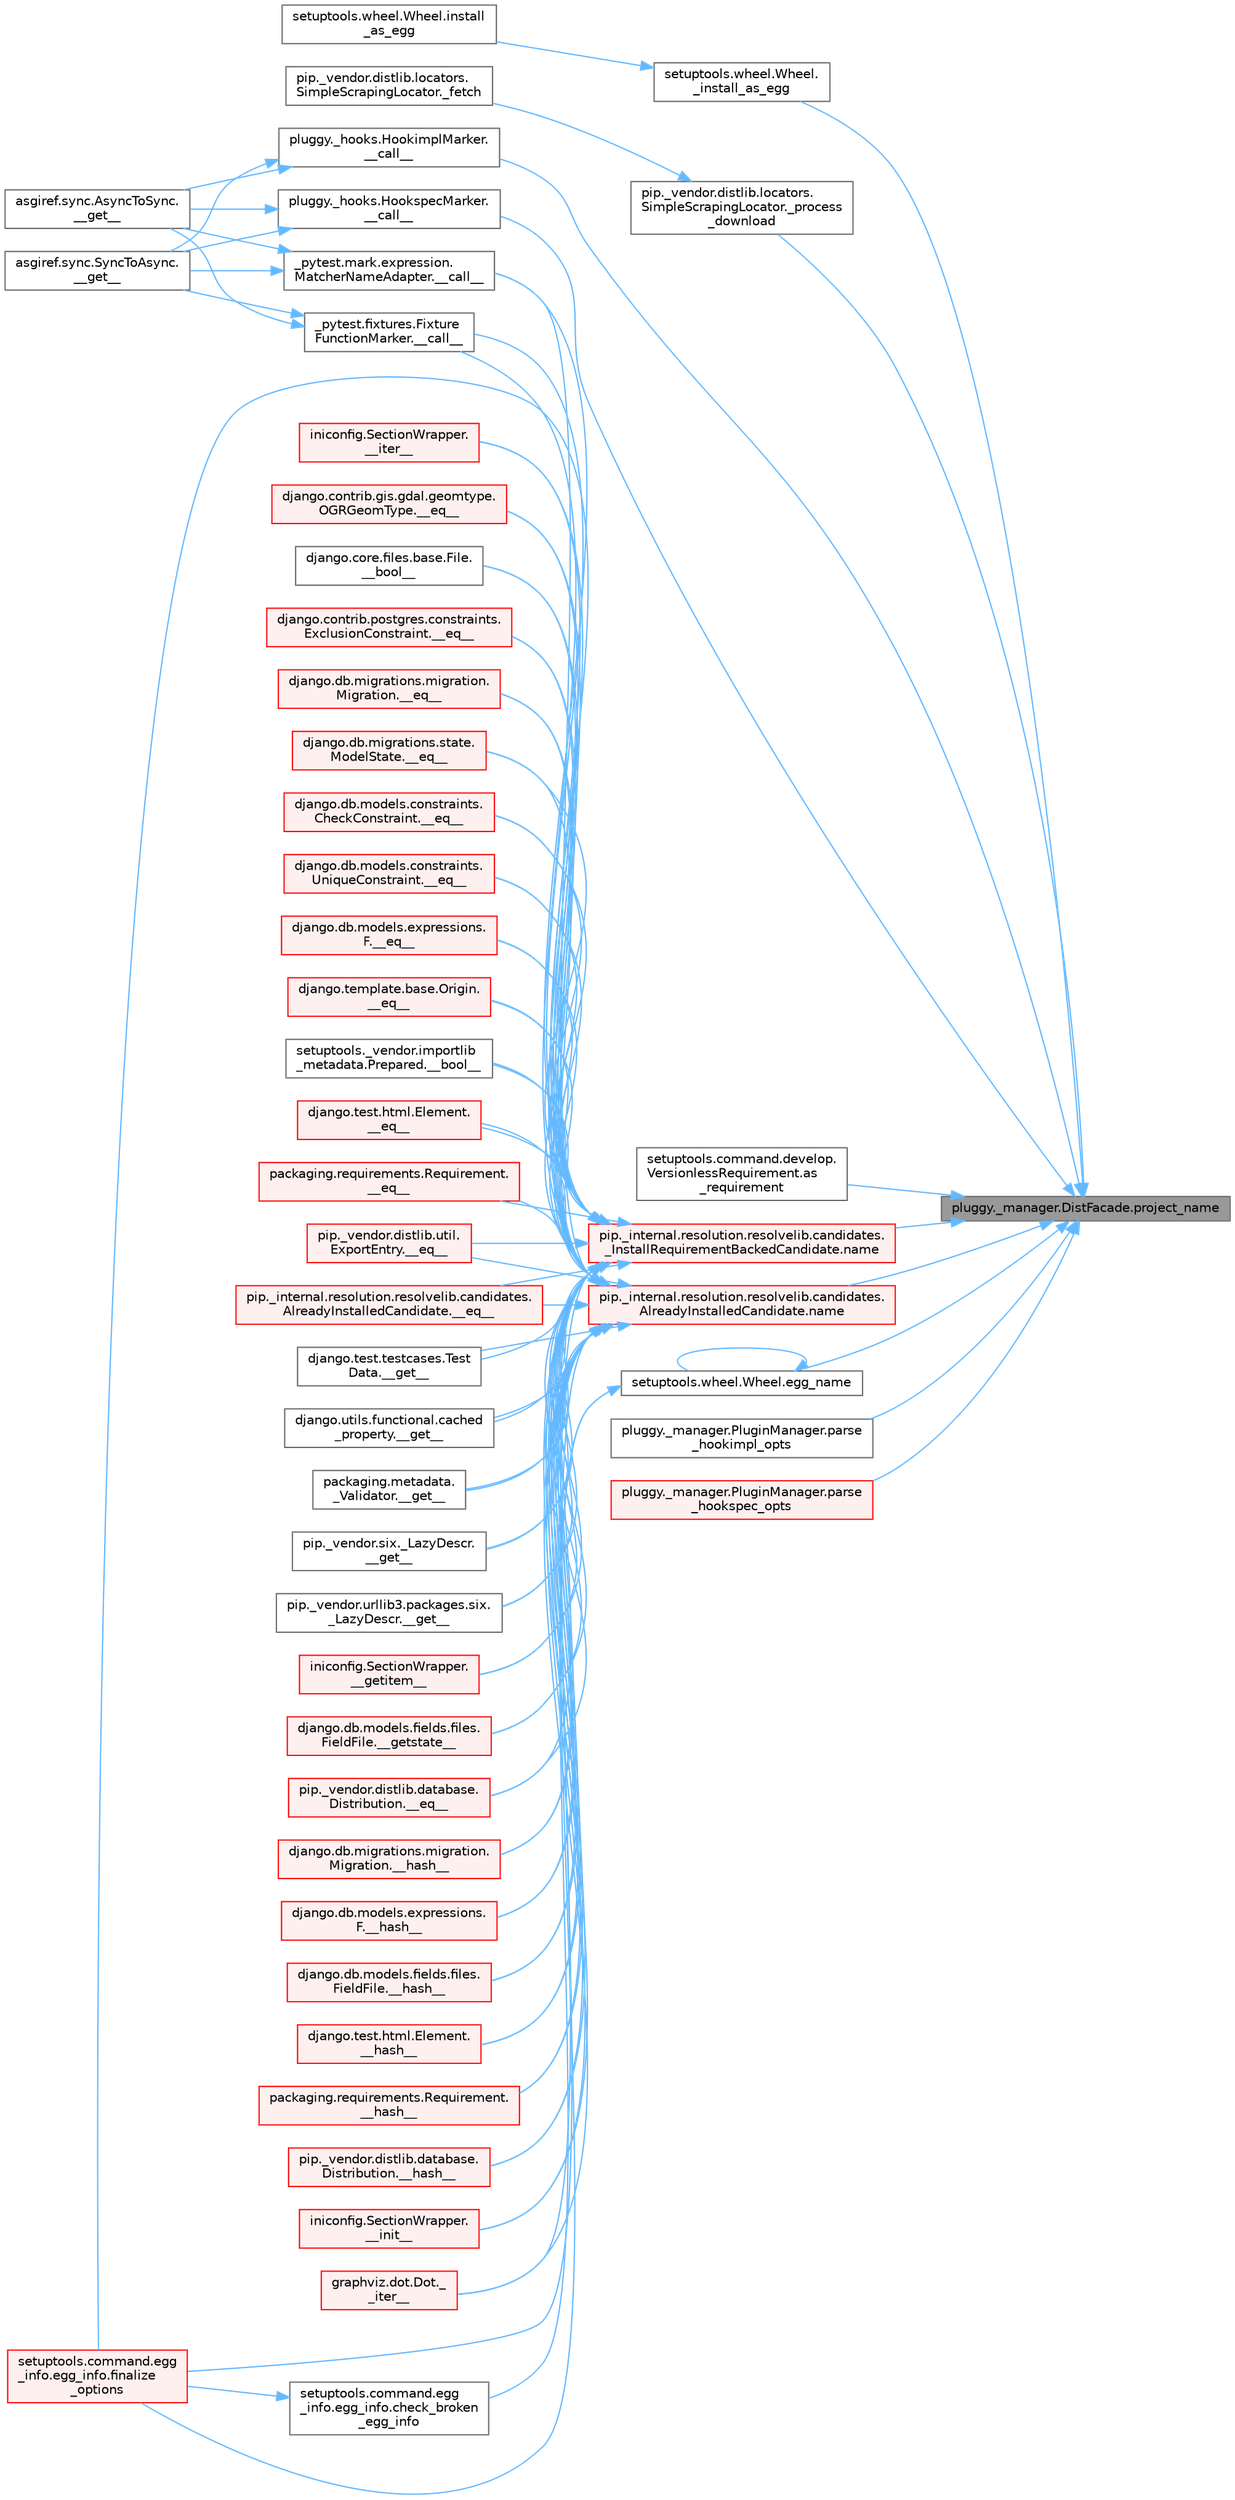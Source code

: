 digraph "pluggy._manager.DistFacade.project_name"
{
 // LATEX_PDF_SIZE
  bgcolor="transparent";
  edge [fontname=Helvetica,fontsize=10,labelfontname=Helvetica,labelfontsize=10];
  node [fontname=Helvetica,fontsize=10,shape=box,height=0.2,width=0.4];
  rankdir="RL";
  Node1 [id="Node000001",label="pluggy._manager.DistFacade.project_name",height=0.2,width=0.4,color="gray40", fillcolor="grey60", style="filled", fontcolor="black",tooltip=" "];
  Node1 -> Node2 [id="edge1_Node000001_Node000002",dir="back",color="steelblue1",style="solid",tooltip=" "];
  Node2 [id="Node000002",label="pluggy._hooks.HookimplMarker.\l__call__",height=0.2,width=0.4,color="grey40", fillcolor="white", style="filled",URL="$classpluggy_1_1__hooks_1_1_hookimpl_marker.html#a309a7d24a8a0730dd0ad0eff00f28bc8",tooltip=" "];
  Node2 -> Node3 [id="edge2_Node000002_Node000003",dir="back",color="steelblue1",style="solid",tooltip=" "];
  Node3 [id="Node000003",label="asgiref.sync.AsyncToSync.\l__get__",height=0.2,width=0.4,color="grey40", fillcolor="white", style="filled",URL="$classasgiref_1_1sync_1_1_async_to_sync.html#a23e9ef7a73da98dad9e3f4e65846969b",tooltip=" "];
  Node2 -> Node4 [id="edge3_Node000002_Node000004",dir="back",color="steelblue1",style="solid",tooltip=" "];
  Node4 [id="Node000004",label="asgiref.sync.SyncToAsync.\l__get__",height=0.2,width=0.4,color="grey40", fillcolor="white", style="filled",URL="$classasgiref_1_1sync_1_1_sync_to_async.html#aebdfbe3f01079a529fd2f39810597381",tooltip=" "];
  Node1 -> Node5 [id="edge4_Node000001_Node000005",dir="back",color="steelblue1",style="solid",tooltip=" "];
  Node5 [id="Node000005",label="pluggy._hooks.HookspecMarker.\l__call__",height=0.2,width=0.4,color="grey40", fillcolor="white", style="filled",URL="$classpluggy_1_1__hooks_1_1_hookspec_marker.html#ac9c2d2f1865be030391a3cd42fbe651e",tooltip=" "];
  Node5 -> Node3 [id="edge5_Node000005_Node000003",dir="back",color="steelblue1",style="solid",tooltip=" "];
  Node5 -> Node4 [id="edge6_Node000005_Node000004",dir="back",color="steelblue1",style="solid",tooltip=" "];
  Node1 -> Node6 [id="edge7_Node000001_Node000006",dir="back",color="steelblue1",style="solid",tooltip=" "];
  Node6 [id="Node000006",label="setuptools.wheel.Wheel.\l_install_as_egg",height=0.2,width=0.4,color="grey40", fillcolor="white", style="filled",URL="$classsetuptools_1_1wheel_1_1_wheel.html#a90dcd30b57aed6e637f73721a1f89a52",tooltip=" "];
  Node6 -> Node7 [id="edge8_Node000006_Node000007",dir="back",color="steelblue1",style="solid",tooltip=" "];
  Node7 [id="Node000007",label="setuptools.wheel.Wheel.install\l_as_egg",height=0.2,width=0.4,color="grey40", fillcolor="white", style="filled",URL="$classsetuptools_1_1wheel_1_1_wheel.html#aad875e0355880e586d5ecefaa448171e",tooltip=" "];
  Node1 -> Node8 [id="edge9_Node000001_Node000008",dir="back",color="steelblue1",style="solid",tooltip=" "];
  Node8 [id="Node000008",label="pip._vendor.distlib.locators.\lSimpleScrapingLocator._process\l_download",height=0.2,width=0.4,color="grey40", fillcolor="white", style="filled",URL="$classpip_1_1__vendor_1_1distlib_1_1locators_1_1_simple_scraping_locator.html#a2f2b8e39784ce35599a3a27ae0af83cd",tooltip=" "];
  Node8 -> Node9 [id="edge10_Node000008_Node000009",dir="back",color="steelblue1",style="solid",tooltip=" "];
  Node9 [id="Node000009",label="pip._vendor.distlib.locators.\lSimpleScrapingLocator._fetch",height=0.2,width=0.4,color="grey40", fillcolor="white", style="filled",URL="$classpip_1_1__vendor_1_1distlib_1_1locators_1_1_simple_scraping_locator.html#a72156eb8243de03d8881db3caaa60b8c",tooltip=" "];
  Node1 -> Node10 [id="edge11_Node000001_Node000010",dir="back",color="steelblue1",style="solid",tooltip=" "];
  Node10 [id="Node000010",label="setuptools.command.develop.\lVersionlessRequirement.as\l_requirement",height=0.2,width=0.4,color="grey40", fillcolor="white", style="filled",URL="$classsetuptools_1_1command_1_1develop_1_1_versionless_requirement.html#a53b05b6e48d041eac4ec547f5831ceee",tooltip=" "];
  Node1 -> Node11 [id="edge12_Node000001_Node000011",dir="back",color="steelblue1",style="solid",tooltip=" "];
  Node11 [id="Node000011",label="setuptools.wheel.Wheel.egg_name",height=0.2,width=0.4,color="grey40", fillcolor="white", style="filled",URL="$classsetuptools_1_1wheel_1_1_wheel.html#ace57f96c61bc47f5ea2d223184a533f0",tooltip=" "];
  Node11 -> Node12 [id="edge13_Node000011_Node000012",dir="back",color="steelblue1",style="solid",tooltip=" "];
  Node12 [id="Node000012",label="setuptools.command.egg\l_info.egg_info.check_broken\l_egg_info",height=0.2,width=0.4,color="grey40", fillcolor="white", style="filled",URL="$classsetuptools_1_1command_1_1egg__info_1_1egg__info.html#aad1b7d50c9f80d38c06de4d19703a662",tooltip=" "];
  Node12 -> Node13 [id="edge14_Node000012_Node000013",dir="back",color="steelblue1",style="solid",tooltip=" "];
  Node13 [id="Node000013",label="setuptools.command.egg\l_info.egg_info.finalize\l_options",height=0.2,width=0.4,color="red", fillcolor="#FFF0F0", style="filled",URL="$classsetuptools_1_1command_1_1egg__info_1_1egg__info.html#a8974e1050e117968adb002e7607d4368",tooltip=" "];
  Node11 -> Node11 [id="edge15_Node000011_Node000011",dir="back",color="steelblue1",style="solid",tooltip=" "];
  Node11 -> Node13 [id="edge16_Node000011_Node000013",dir="back",color="steelblue1",style="solid",tooltip=" "];
  Node1 -> Node20 [id="edge17_Node000001_Node000020",dir="back",color="steelblue1",style="solid",tooltip=" "];
  Node20 [id="Node000020",label="pip._internal.resolution.resolvelib.candidates.\l_InstallRequirementBackedCandidate.name",height=0.2,width=0.4,color="red", fillcolor="#FFF0F0", style="filled",URL="$classpip_1_1__internal_1_1resolution_1_1resolvelib_1_1candidates_1_1___install_requirement_backed_candidate.html#a1538a825241b855a4abf51d6bf616cde",tooltip=" "];
  Node20 -> Node21 [id="edge18_Node000020_Node000021",dir="back",color="steelblue1",style="solid",tooltip=" "];
  Node21 [id="Node000021",label="django.core.files.base.File.\l__bool__",height=0.2,width=0.4,color="grey40", fillcolor="white", style="filled",URL="$classdjango_1_1core_1_1files_1_1base_1_1_file.html#adf07dd46020c7160b2257d9e3da4bc43",tooltip=" "];
  Node20 -> Node22 [id="edge19_Node000020_Node000022",dir="back",color="steelblue1",style="solid",tooltip=" "];
  Node22 [id="Node000022",label="setuptools._vendor.importlib\l_metadata.Prepared.__bool__",height=0.2,width=0.4,color="grey40", fillcolor="white", style="filled",URL="$classsetuptools_1_1__vendor_1_1importlib__metadata_1_1_prepared.html#a0395661b38fe11742f24c0482962b913",tooltip=" "];
  Node20 -> Node23 [id="edge20_Node000020_Node000023",dir="back",color="steelblue1",style="solid",tooltip=" "];
  Node23 [id="Node000023",label="_pytest.fixtures.Fixture\lFunctionMarker.__call__",height=0.2,width=0.4,color="grey40", fillcolor="white", style="filled",URL="$class__pytest_1_1fixtures_1_1_fixture_function_marker.html#acc9c789cb8d19388b24d740159ba305d",tooltip=" "];
  Node23 -> Node3 [id="edge21_Node000023_Node000003",dir="back",color="steelblue1",style="solid",tooltip=" "];
  Node23 -> Node4 [id="edge22_Node000023_Node000004",dir="back",color="steelblue1",style="solid",tooltip=" "];
  Node20 -> Node24 [id="edge23_Node000020_Node000024",dir="back",color="steelblue1",style="solid",tooltip=" "];
  Node24 [id="Node000024",label="_pytest.mark.expression.\lMatcherNameAdapter.__call__",height=0.2,width=0.4,color="grey40", fillcolor="white", style="filled",URL="$class__pytest_1_1mark_1_1expression_1_1_matcher_name_adapter.html#a7ecd7564e2e67d5ac026d25db1466389",tooltip=" "];
  Node24 -> Node3 [id="edge24_Node000024_Node000003",dir="back",color="steelblue1",style="solid",tooltip=" "];
  Node24 -> Node4 [id="edge25_Node000024_Node000004",dir="back",color="steelblue1",style="solid",tooltip=" "];
  Node20 -> Node25 [id="edge26_Node000020_Node000025",dir="back",color="steelblue1",style="solid",tooltip=" "];
  Node25 [id="Node000025",label="django.contrib.gis.gdal.geomtype.\lOGRGeomType.__eq__",height=0.2,width=0.4,color="red", fillcolor="#FFF0F0", style="filled",URL="$classdjango_1_1contrib_1_1gis_1_1gdal_1_1geomtype_1_1_o_g_r_geom_type.html#a878253f899634c312b64add448108474",tooltip=" "];
  Node20 -> Node34 [id="edge27_Node000020_Node000034",dir="back",color="steelblue1",style="solid",tooltip=" "];
  Node34 [id="Node000034",label="django.contrib.postgres.constraints.\lExclusionConstraint.__eq__",height=0.2,width=0.4,color="red", fillcolor="#FFF0F0", style="filled",URL="$classdjango_1_1contrib_1_1postgres_1_1constraints_1_1_exclusion_constraint.html#af496d048323e51177e1239475f9fe47c",tooltip=" "];
  Node20 -> Node35 [id="edge28_Node000020_Node000035",dir="back",color="steelblue1",style="solid",tooltip=" "];
  Node35 [id="Node000035",label="django.db.migrations.migration.\lMigration.__eq__",height=0.2,width=0.4,color="red", fillcolor="#FFF0F0", style="filled",URL="$classdjango_1_1db_1_1migrations_1_1migration_1_1_migration.html#a0234090d18f01ee0a7a23b98a036ac79",tooltip=" "];
  Node20 -> Node36 [id="edge29_Node000020_Node000036",dir="back",color="steelblue1",style="solid",tooltip=" "];
  Node36 [id="Node000036",label="django.db.migrations.state.\lModelState.__eq__",height=0.2,width=0.4,color="red", fillcolor="#FFF0F0", style="filled",URL="$classdjango_1_1db_1_1migrations_1_1state_1_1_model_state.html#ae338faa36574cfa53f86dac5ac80176d",tooltip=" "];
  Node20 -> Node37 [id="edge30_Node000020_Node000037",dir="back",color="steelblue1",style="solid",tooltip=" "];
  Node37 [id="Node000037",label="django.db.models.constraints.\lCheckConstraint.__eq__",height=0.2,width=0.4,color="red", fillcolor="#FFF0F0", style="filled",URL="$classdjango_1_1db_1_1models_1_1constraints_1_1_check_constraint.html#a55875a553e53009967129f8b8a269475",tooltip=" "];
  Node20 -> Node38 [id="edge31_Node000020_Node000038",dir="back",color="steelblue1",style="solid",tooltip=" "];
  Node38 [id="Node000038",label="django.db.models.constraints.\lUniqueConstraint.__eq__",height=0.2,width=0.4,color="red", fillcolor="#FFF0F0", style="filled",URL="$classdjango_1_1db_1_1models_1_1constraints_1_1_unique_constraint.html#a1a877e5c6def4673a480b3fd44e3ad19",tooltip=" "];
  Node20 -> Node39 [id="edge32_Node000020_Node000039",dir="back",color="steelblue1",style="solid",tooltip=" "];
  Node39 [id="Node000039",label="django.db.models.expressions.\lF.__eq__",height=0.2,width=0.4,color="red", fillcolor="#FFF0F0", style="filled",URL="$classdjango_1_1db_1_1models_1_1expressions_1_1_f.html#ae5a4762383529ca2924f76683eede0d2",tooltip=" "];
  Node20 -> Node40 [id="edge33_Node000020_Node000040",dir="back",color="steelblue1",style="solid",tooltip=" "];
  Node40 [id="Node000040",label="django.template.base.Origin.\l__eq__",height=0.2,width=0.4,color="red", fillcolor="#FFF0F0", style="filled",URL="$classdjango_1_1template_1_1base_1_1_origin.html#aceaf6f15e79a904eef75db1caa454d5c",tooltip=" "];
  Node20 -> Node41 [id="edge34_Node000020_Node000041",dir="back",color="steelblue1",style="solid",tooltip=" "];
  Node41 [id="Node000041",label="django.test.html.Element.\l__eq__",height=0.2,width=0.4,color="red", fillcolor="#FFF0F0", style="filled",URL="$classdjango_1_1test_1_1html_1_1_element.html#a287e83f2ae4a6f13b9e00d7b70ee5d47",tooltip=" "];
  Node20 -> Node42 [id="edge35_Node000020_Node000042",dir="back",color="steelblue1",style="solid",tooltip=" "];
  Node42 [id="Node000042",label="packaging.requirements.Requirement.\l__eq__",height=0.2,width=0.4,color="red", fillcolor="#FFF0F0", style="filled",URL="$classpackaging_1_1requirements_1_1_requirement.html#ae285c586a0e8b9e700b0f5f25e2c2671",tooltip=" "];
  Node20 -> Node43 [id="edge36_Node000020_Node000043",dir="back",color="steelblue1",style="solid",tooltip=" "];
  Node43 [id="Node000043",label="pip._internal.resolution.resolvelib.candidates.\lAlreadyInstalledCandidate.__eq__",height=0.2,width=0.4,color="red", fillcolor="#FFF0F0", style="filled",URL="$classpip_1_1__internal_1_1resolution_1_1resolvelib_1_1candidates_1_1_already_installed_candidate.html#a94393be14236fb68b64ac2b9f1e89d53",tooltip=" "];
  Node20 -> Node44 [id="edge37_Node000020_Node000044",dir="back",color="steelblue1",style="solid",tooltip=" "];
  Node44 [id="Node000044",label="pip._vendor.distlib.database.\lDistribution.__eq__",height=0.2,width=0.4,color="red", fillcolor="#FFF0F0", style="filled",URL="$classpip_1_1__vendor_1_1distlib_1_1database_1_1_distribution.html#aba7030b239fad6f8faac6fcb9bec27c2",tooltip=" "];
  Node20 -> Node45 [id="edge38_Node000020_Node000045",dir="back",color="steelblue1",style="solid",tooltip=" "];
  Node45 [id="Node000045",label="pip._vendor.distlib.util.\lExportEntry.__eq__",height=0.2,width=0.4,color="red", fillcolor="#FFF0F0", style="filled",URL="$classpip_1_1__vendor_1_1distlib_1_1util_1_1_export_entry.html#a0fb0e6e2d6aa56973f97290b051c5709",tooltip=" "];
  Node20 -> Node46 [id="edge39_Node000020_Node000046",dir="back",color="steelblue1",style="solid",tooltip=" "];
  Node46 [id="Node000046",label="django.test.testcases.Test\lData.__get__",height=0.2,width=0.4,color="grey40", fillcolor="white", style="filled",URL="$classdjango_1_1test_1_1testcases_1_1_test_data.html#a6b90c1a9262cf266d34b5e5faa257454",tooltip=" "];
  Node20 -> Node47 [id="edge40_Node000020_Node000047",dir="back",color="steelblue1",style="solid",tooltip=" "];
  Node47 [id="Node000047",label="django.utils.functional.cached\l_property.__get__",height=0.2,width=0.4,color="grey40", fillcolor="white", style="filled",URL="$classdjango_1_1utils_1_1functional_1_1cached__property.html#aea06f0393fa1ebeb0e878b1df50e0ea6",tooltip=" "];
  Node20 -> Node48 [id="edge41_Node000020_Node000048",dir="back",color="steelblue1",style="solid",tooltip=" "];
  Node48 [id="Node000048",label="packaging.metadata.\l_Validator.__get__",height=0.2,width=0.4,color="grey40", fillcolor="white", style="filled",URL="$classpackaging_1_1metadata_1_1___validator.html#aee57fdc6ee4e64af0551e761a2339d22",tooltip=" "];
  Node20 -> Node49 [id="edge42_Node000020_Node000049",dir="back",color="steelblue1",style="solid",tooltip=" "];
  Node49 [id="Node000049",label="pip._vendor.six._LazyDescr.\l__get__",height=0.2,width=0.4,color="grey40", fillcolor="white", style="filled",URL="$classpip_1_1__vendor_1_1six_1_1___lazy_descr.html#aeb559285af794a2be524d8e532244a3e",tooltip=" "];
  Node20 -> Node50 [id="edge43_Node000020_Node000050",dir="back",color="steelblue1",style="solid",tooltip=" "];
  Node50 [id="Node000050",label="pip._vendor.urllib3.packages.six.\l_LazyDescr.__get__",height=0.2,width=0.4,color="grey40", fillcolor="white", style="filled",URL="$classpip_1_1__vendor_1_1urllib3_1_1packages_1_1six_1_1___lazy_descr.html#a08ccd0501dd1c57d35df463db038355d",tooltip=" "];
  Node20 -> Node51 [id="edge44_Node000020_Node000051",dir="back",color="steelblue1",style="solid",tooltip=" "];
  Node51 [id="Node000051",label="iniconfig.SectionWrapper.\l__getitem__",height=0.2,width=0.4,color="red", fillcolor="#FFF0F0", style="filled",URL="$classiniconfig_1_1_section_wrapper.html#a3fc976958f26ef38b05fa3a8e6df2a4e",tooltip=" "];
  Node20 -> Node978 [id="edge45_Node000020_Node000978",dir="back",color="steelblue1",style="solid",tooltip=" "];
  Node978 [id="Node000978",label="django.db.models.fields.files.\lFieldFile.__getstate__",height=0.2,width=0.4,color="red", fillcolor="#FFF0F0", style="filled",URL="$classdjango_1_1db_1_1models_1_1fields_1_1files_1_1_field_file.html#abe72652d5f16633f345ef032fd8e3b5c",tooltip=" "];
  Node20 -> Node980 [id="edge46_Node000020_Node000980",dir="back",color="steelblue1",style="solid",tooltip=" "];
  Node980 [id="Node000980",label="django.db.migrations.migration.\lMigration.__hash__",height=0.2,width=0.4,color="red", fillcolor="#FFF0F0", style="filled",URL="$classdjango_1_1db_1_1migrations_1_1migration_1_1_migration.html#aae8f7f62ce57be42f7b5af2e49edf919",tooltip=" "];
  Node20 -> Node981 [id="edge47_Node000020_Node000981",dir="back",color="steelblue1",style="solid",tooltip=" "];
  Node981 [id="Node000981",label="django.db.models.expressions.\lF.__hash__",height=0.2,width=0.4,color="red", fillcolor="#FFF0F0", style="filled",URL="$classdjango_1_1db_1_1models_1_1expressions_1_1_f.html#a6431516addfd350b0b6ed0e51165f7c1",tooltip=" "];
  Node20 -> Node982 [id="edge48_Node000020_Node000982",dir="back",color="steelblue1",style="solid",tooltip=" "];
  Node982 [id="Node000982",label="django.db.models.fields.files.\lFieldFile.__hash__",height=0.2,width=0.4,color="red", fillcolor="#FFF0F0", style="filled",URL="$classdjango_1_1db_1_1models_1_1fields_1_1files_1_1_field_file.html#a3d0916f2296d973216a37e30a933c401",tooltip=" "];
  Node20 -> Node983 [id="edge49_Node000020_Node000983",dir="back",color="steelblue1",style="solid",tooltip=" "];
  Node983 [id="Node000983",label="django.test.html.Element.\l__hash__",height=0.2,width=0.4,color="red", fillcolor="#FFF0F0", style="filled",URL="$classdjango_1_1test_1_1html_1_1_element.html#a9e783fdad624f8860a95fe7662ea85f3",tooltip=" "];
  Node20 -> Node984 [id="edge50_Node000020_Node000984",dir="back",color="steelblue1",style="solid",tooltip=" "];
  Node984 [id="Node000984",label="packaging.requirements.Requirement.\l__hash__",height=0.2,width=0.4,color="red", fillcolor="#FFF0F0", style="filled",URL="$classpackaging_1_1requirements_1_1_requirement.html#a69426ed6e3cc347033b3096195023bfc",tooltip=" "];
  Node20 -> Node985 [id="edge51_Node000020_Node000985",dir="back",color="steelblue1",style="solid",tooltip=" "];
  Node985 [id="Node000985",label="pip._vendor.distlib.database.\lDistribution.__hash__",height=0.2,width=0.4,color="red", fillcolor="#FFF0F0", style="filled",URL="$classpip_1_1__vendor_1_1distlib_1_1database_1_1_distribution.html#af9d117c9909f8cbf07f12c723b145c3b",tooltip=" "];
  Node20 -> Node986 [id="edge52_Node000020_Node000986",dir="back",color="steelblue1",style="solid",tooltip=" "];
  Node986 [id="Node000986",label="iniconfig.SectionWrapper.\l__init__",height=0.2,width=0.4,color="red", fillcolor="#FFF0F0", style="filled",URL="$classiniconfig_1_1_section_wrapper.html#ac789fd178fa19b9e39994b6f79265620",tooltip=" "];
  Node20 -> Node987 [id="edge53_Node000020_Node000987",dir="back",color="steelblue1",style="solid",tooltip=" "];
  Node987 [id="Node000987",label="graphviz.dot.Dot._\l_iter__",height=0.2,width=0.4,color="red", fillcolor="#FFF0F0", style="filled",URL="$classgraphviz_1_1dot_1_1_dot.html#ad581ae397ceb7e0bef9698433ce3a2a4",tooltip=" "];
  Node20 -> Node988 [id="edge54_Node000020_Node000988",dir="back",color="steelblue1",style="solid",tooltip=" "];
  Node988 [id="Node000988",label="iniconfig.SectionWrapper.\l__iter__",height=0.2,width=0.4,color="red", fillcolor="#FFF0F0", style="filled",URL="$classiniconfig_1_1_section_wrapper.html#a7cd33b3569c0daafd76e11dcaf5bfdf2",tooltip=" "];
  Node20 -> Node13 [id="edge55_Node000020_Node000013",dir="back",color="steelblue1",style="solid",tooltip=" "];
  Node1 -> Node3174 [id="edge56_Node000001_Node003174",dir="back",color="steelblue1",style="solid",tooltip=" "];
  Node3174 [id="Node003174",label="pip._internal.resolution.resolvelib.candidates.\lAlreadyInstalledCandidate.name",height=0.2,width=0.4,color="red", fillcolor="#FFF0F0", style="filled",URL="$classpip_1_1__internal_1_1resolution_1_1resolvelib_1_1candidates_1_1_already_installed_candidate.html#a0f4ae3f092daa140dc8bda04e8d0f2d0",tooltip=" "];
  Node3174 -> Node21 [id="edge57_Node003174_Node000021",dir="back",color="steelblue1",style="solid",tooltip=" "];
  Node3174 -> Node22 [id="edge58_Node003174_Node000022",dir="back",color="steelblue1",style="solid",tooltip=" "];
  Node3174 -> Node23 [id="edge59_Node003174_Node000023",dir="back",color="steelblue1",style="solid",tooltip=" "];
  Node3174 -> Node24 [id="edge60_Node003174_Node000024",dir="back",color="steelblue1",style="solid",tooltip=" "];
  Node3174 -> Node25 [id="edge61_Node003174_Node000025",dir="back",color="steelblue1",style="solid",tooltip=" "];
  Node3174 -> Node34 [id="edge62_Node003174_Node000034",dir="back",color="steelblue1",style="solid",tooltip=" "];
  Node3174 -> Node35 [id="edge63_Node003174_Node000035",dir="back",color="steelblue1",style="solid",tooltip=" "];
  Node3174 -> Node36 [id="edge64_Node003174_Node000036",dir="back",color="steelblue1",style="solid",tooltip=" "];
  Node3174 -> Node37 [id="edge65_Node003174_Node000037",dir="back",color="steelblue1",style="solid",tooltip=" "];
  Node3174 -> Node38 [id="edge66_Node003174_Node000038",dir="back",color="steelblue1",style="solid",tooltip=" "];
  Node3174 -> Node39 [id="edge67_Node003174_Node000039",dir="back",color="steelblue1",style="solid",tooltip=" "];
  Node3174 -> Node40 [id="edge68_Node003174_Node000040",dir="back",color="steelblue1",style="solid",tooltip=" "];
  Node3174 -> Node41 [id="edge69_Node003174_Node000041",dir="back",color="steelblue1",style="solid",tooltip=" "];
  Node3174 -> Node42 [id="edge70_Node003174_Node000042",dir="back",color="steelblue1",style="solid",tooltip=" "];
  Node3174 -> Node43 [id="edge71_Node003174_Node000043",dir="back",color="steelblue1",style="solid",tooltip=" "];
  Node3174 -> Node44 [id="edge72_Node003174_Node000044",dir="back",color="steelblue1",style="solid",tooltip=" "];
  Node3174 -> Node45 [id="edge73_Node003174_Node000045",dir="back",color="steelblue1",style="solid",tooltip=" "];
  Node3174 -> Node46 [id="edge74_Node003174_Node000046",dir="back",color="steelblue1",style="solid",tooltip=" "];
  Node3174 -> Node47 [id="edge75_Node003174_Node000047",dir="back",color="steelblue1",style="solid",tooltip=" "];
  Node3174 -> Node48 [id="edge76_Node003174_Node000048",dir="back",color="steelblue1",style="solid",tooltip=" "];
  Node3174 -> Node49 [id="edge77_Node003174_Node000049",dir="back",color="steelblue1",style="solid",tooltip=" "];
  Node3174 -> Node50 [id="edge78_Node003174_Node000050",dir="back",color="steelblue1",style="solid",tooltip=" "];
  Node3174 -> Node51 [id="edge79_Node003174_Node000051",dir="back",color="steelblue1",style="solid",tooltip=" "];
  Node3174 -> Node978 [id="edge80_Node003174_Node000978",dir="back",color="steelblue1",style="solid",tooltip=" "];
  Node3174 -> Node980 [id="edge81_Node003174_Node000980",dir="back",color="steelblue1",style="solid",tooltip=" "];
  Node3174 -> Node981 [id="edge82_Node003174_Node000981",dir="back",color="steelblue1",style="solid",tooltip=" "];
  Node3174 -> Node982 [id="edge83_Node003174_Node000982",dir="back",color="steelblue1",style="solid",tooltip=" "];
  Node3174 -> Node983 [id="edge84_Node003174_Node000983",dir="back",color="steelblue1",style="solid",tooltip=" "];
  Node3174 -> Node984 [id="edge85_Node003174_Node000984",dir="back",color="steelblue1",style="solid",tooltip=" "];
  Node3174 -> Node985 [id="edge86_Node003174_Node000985",dir="back",color="steelblue1",style="solid",tooltip=" "];
  Node3174 -> Node986 [id="edge87_Node003174_Node000986",dir="back",color="steelblue1",style="solid",tooltip=" "];
  Node3174 -> Node987 [id="edge88_Node003174_Node000987",dir="back",color="steelblue1",style="solid",tooltip=" "];
  Node3174 -> Node988 [id="edge89_Node003174_Node000988",dir="back",color="steelblue1",style="solid",tooltip=" "];
  Node3174 -> Node13 [id="edge90_Node003174_Node000013",dir="back",color="steelblue1",style="solid",tooltip=" "];
  Node1 -> Node3175 [id="edge91_Node000001_Node003175",dir="back",color="steelblue1",style="solid",tooltip=" "];
  Node3175 [id="Node003175",label="pluggy._manager.PluginManager.parse\l_hookimpl_opts",height=0.2,width=0.4,color="grey40", fillcolor="white", style="filled",URL="$classpluggy_1_1__manager_1_1_plugin_manager.html#aae745d4db04edce17589dd14ade3abdc",tooltip=" "];
  Node1 -> Node3176 [id="edge92_Node000001_Node003176",dir="back",color="steelblue1",style="solid",tooltip=" "];
  Node3176 [id="Node003176",label="pluggy._manager.PluginManager.parse\l_hookspec_opts",height=0.2,width=0.4,color="red", fillcolor="#FFF0F0", style="filled",URL="$classpluggy_1_1__manager_1_1_plugin_manager.html#a5c80e13041de55f8cf59fce6cca3c71c",tooltip=" "];
}
